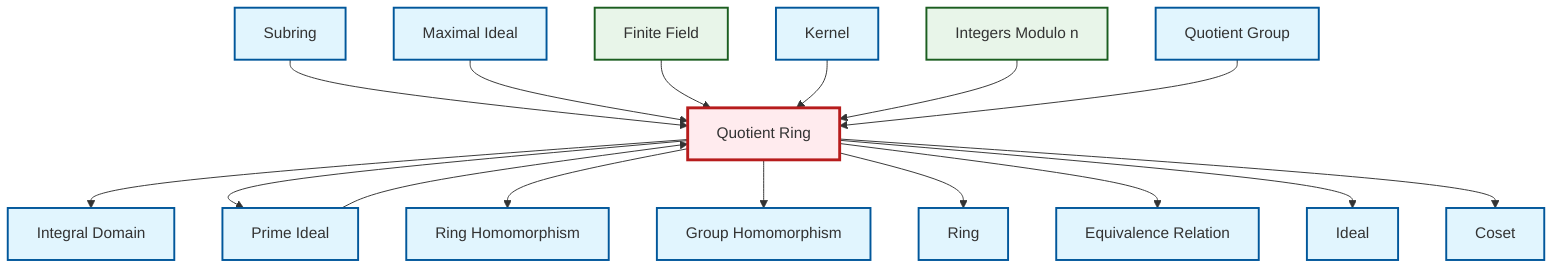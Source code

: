 graph TD
    classDef definition fill:#e1f5fe,stroke:#01579b,stroke-width:2px
    classDef theorem fill:#f3e5f5,stroke:#4a148c,stroke-width:2px
    classDef axiom fill:#fff3e0,stroke:#e65100,stroke-width:2px
    classDef example fill:#e8f5e9,stroke:#1b5e20,stroke-width:2px
    classDef current fill:#ffebee,stroke:#b71c1c,stroke-width:3px
    def-equivalence-relation["Equivalence Relation"]:::definition
    def-quotient-group["Quotient Group"]:::definition
    ex-finite-field["Finite Field"]:::example
    def-maximal-ideal["Maximal Ideal"]:::definition
    def-coset["Coset"]:::definition
    def-ideal["Ideal"]:::definition
    def-homomorphism["Group Homomorphism"]:::definition
    def-integral-domain["Integral Domain"]:::definition
    ex-quotient-integers-mod-n["Integers Modulo n"]:::example
    def-ring-homomorphism["Ring Homomorphism"]:::definition
    def-prime-ideal["Prime Ideal"]:::definition
    def-subring["Subring"]:::definition
    def-quotient-ring["Quotient Ring"]:::definition
    def-kernel["Kernel"]:::definition
    def-ring["Ring"]:::definition
    def-subring --> def-quotient-ring
    def-quotient-ring --> def-integral-domain
    def-quotient-ring --> def-prime-ideal
    def-prime-ideal --> def-quotient-ring
    def-maximal-ideal --> def-quotient-ring
    ex-finite-field --> def-quotient-ring
    def-quotient-ring --> def-ring-homomorphism
    def-quotient-ring --> def-homomorphism
    def-quotient-ring --> def-ring
    def-kernel --> def-quotient-ring
    def-quotient-ring --> def-equivalence-relation
    ex-quotient-integers-mod-n --> def-quotient-ring
    def-quotient-group --> def-quotient-ring
    def-quotient-ring --> def-ideal
    def-quotient-ring --> def-coset
    class def-quotient-ring current